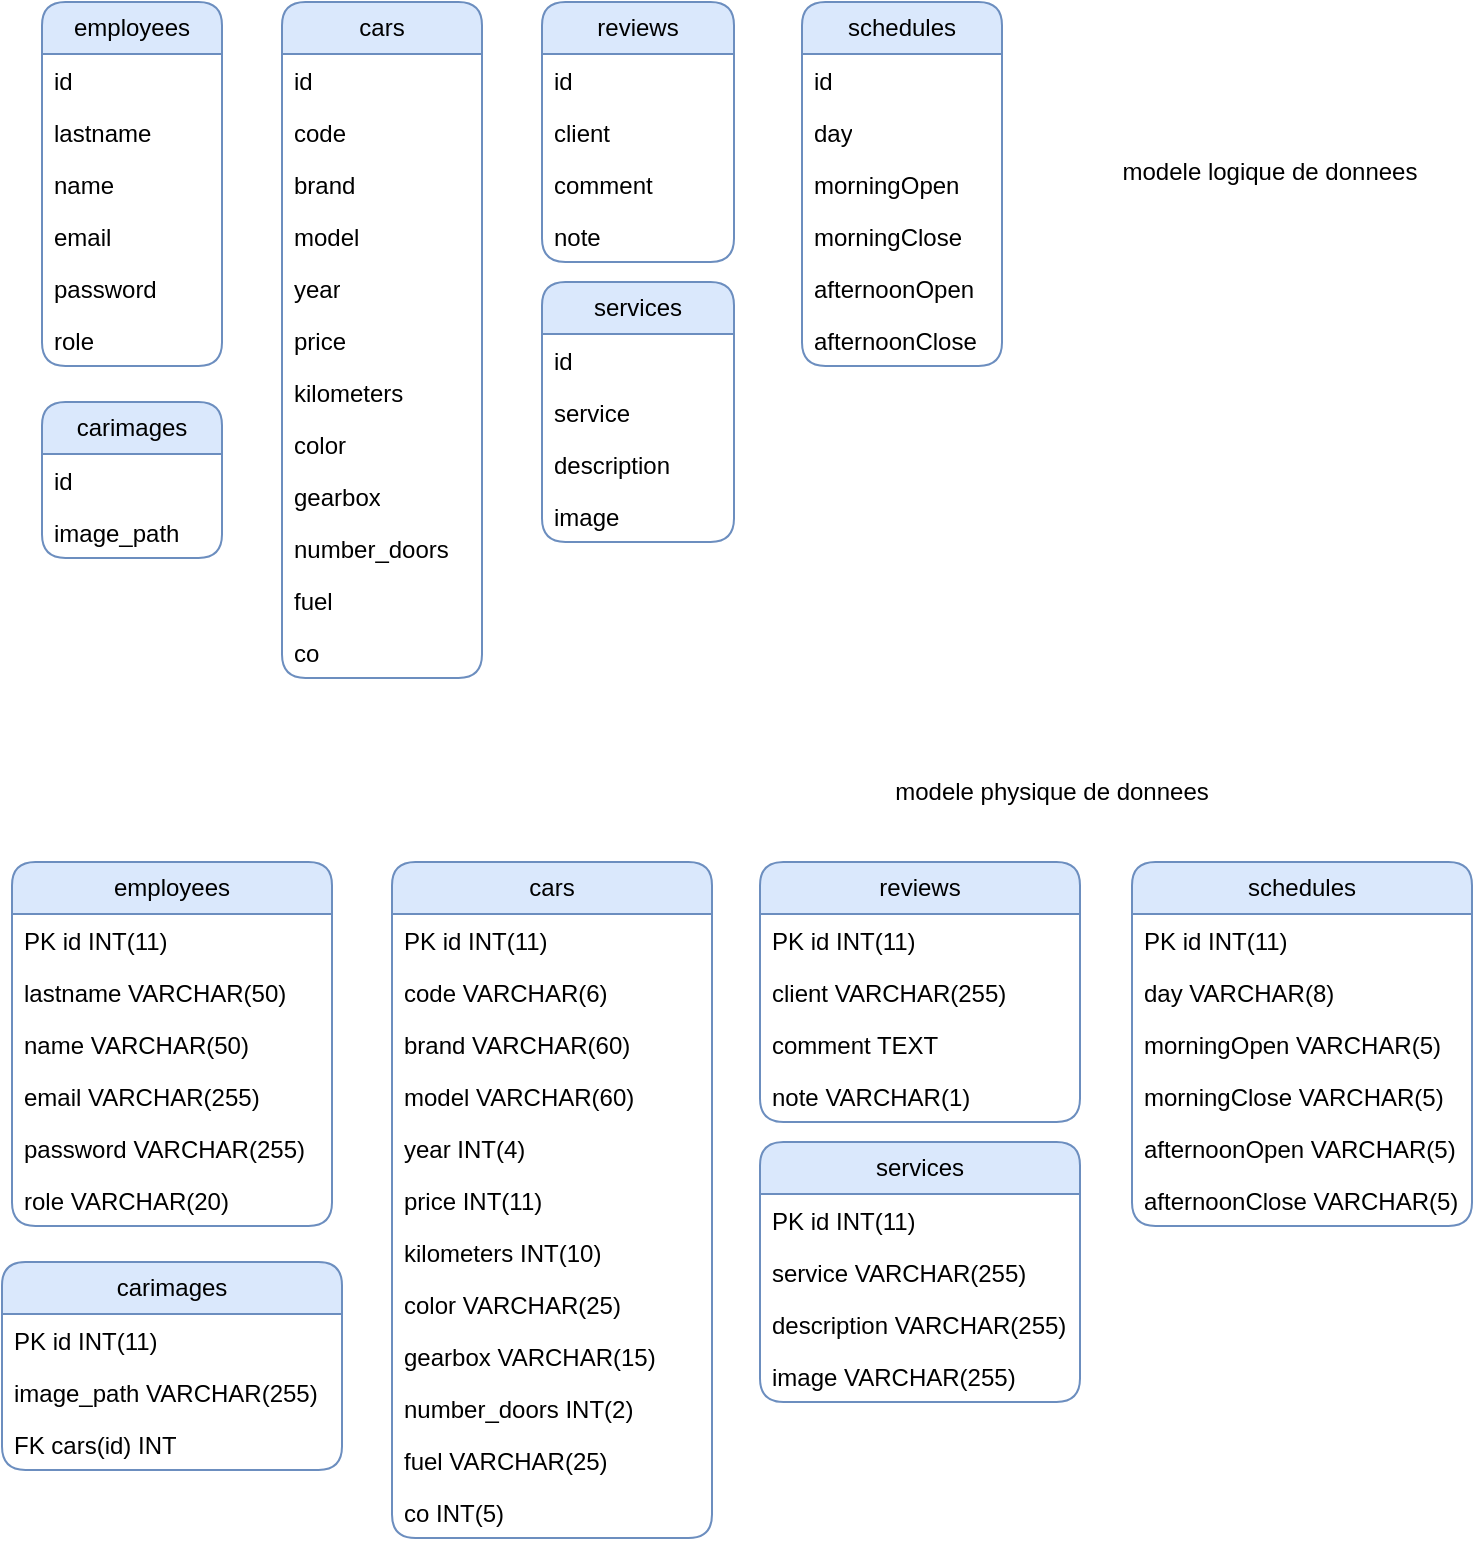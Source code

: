 <mxfile version="21.6.5" type="device">
  <diagram name="Page-1" id="iXULA0m0BFd5c9OlNlwj">
    <mxGraphModel dx="1434" dy="836" grid="1" gridSize="10" guides="1" tooltips="1" connect="1" arrows="1" fold="1" page="1" pageScale="1" pageWidth="827" pageHeight="1169" math="0" shadow="0">
      <root>
        <mxCell id="0" />
        <mxCell id="1" parent="0" />
        <mxCell id="zjjQj5REwBlhekVhIAdk-1" value="employees" style="swimlane;fontStyle=0;childLayout=stackLayout;horizontal=1;startSize=26;horizontalStack=0;resizeParent=1;resizeParentMax=0;resizeLast=0;collapsible=1;marginBottom=0;whiteSpace=wrap;html=1;rounded=1;fillColor=#dae8fc;strokeColor=#6c8ebf;" parent="1" vertex="1">
          <mxGeometry x="65" y="480" width="160" height="182" as="geometry" />
        </mxCell>
        <mxCell id="zjjQj5REwBlhekVhIAdk-2" value="PK id INT(11)" style="text;align=left;verticalAlign=top;spacingLeft=4;spacingRight=4;overflow=hidden;rotatable=0;points=[[0,0.5],[1,0.5]];portConstraint=eastwest;whiteSpace=wrap;html=1;" parent="zjjQj5REwBlhekVhIAdk-1" vertex="1">
          <mxGeometry y="26" width="160" height="26" as="geometry" />
        </mxCell>
        <mxCell id="zjjQj5REwBlhekVhIAdk-3" value="lastname VARCHAR(50)" style="text;align=left;verticalAlign=top;spacingLeft=4;spacingRight=4;overflow=hidden;rotatable=0;points=[[0,0.5],[1,0.5]];portConstraint=eastwest;whiteSpace=wrap;html=1;" parent="zjjQj5REwBlhekVhIAdk-1" vertex="1">
          <mxGeometry y="52" width="160" height="26" as="geometry" />
        </mxCell>
        <mxCell id="zjjQj5REwBlhekVhIAdk-4" value="name VARCHAR(50)" style="text;align=left;verticalAlign=top;spacingLeft=4;spacingRight=4;overflow=hidden;rotatable=0;points=[[0,0.5],[1,0.5]];portConstraint=eastwest;whiteSpace=wrap;html=1;" parent="zjjQj5REwBlhekVhIAdk-1" vertex="1">
          <mxGeometry y="78" width="160" height="26" as="geometry" />
        </mxCell>
        <mxCell id="zjjQj5REwBlhekVhIAdk-5" value="email VARCHAR(255)" style="text;align=left;verticalAlign=top;spacingLeft=4;spacingRight=4;overflow=hidden;rotatable=0;points=[[0,0.5],[1,0.5]];portConstraint=eastwest;whiteSpace=wrap;html=1;" parent="zjjQj5REwBlhekVhIAdk-1" vertex="1">
          <mxGeometry y="104" width="160" height="26" as="geometry" />
        </mxCell>
        <mxCell id="zjjQj5REwBlhekVhIAdk-6" value="password VARCHAR(255)" style="text;align=left;verticalAlign=top;spacingLeft=4;spacingRight=4;overflow=hidden;rotatable=0;points=[[0,0.5],[1,0.5]];portConstraint=eastwest;whiteSpace=wrap;html=1;" parent="zjjQj5REwBlhekVhIAdk-1" vertex="1">
          <mxGeometry y="130" width="160" height="26" as="geometry" />
        </mxCell>
        <mxCell id="zjjQj5REwBlhekVhIAdk-7" value="role VARCHAR(20)" style="text;align=left;verticalAlign=top;spacingLeft=4;spacingRight=4;overflow=hidden;rotatable=0;points=[[0,0.5],[1,0.5]];portConstraint=eastwest;whiteSpace=wrap;html=1;" parent="zjjQj5REwBlhekVhIAdk-1" vertex="1">
          <mxGeometry y="156" width="160" height="26" as="geometry" />
        </mxCell>
        <mxCell id="zjjQj5REwBlhekVhIAdk-8" value="cars" style="swimlane;fontStyle=0;childLayout=stackLayout;horizontal=1;startSize=26;horizontalStack=0;resizeParent=1;resizeParentMax=0;resizeLast=0;collapsible=1;marginBottom=0;whiteSpace=wrap;html=1;rounded=1;fillColor=#dae8fc;strokeColor=#6c8ebf;" parent="1" vertex="1">
          <mxGeometry x="255" y="480" width="160" height="338" as="geometry" />
        </mxCell>
        <mxCell id="zjjQj5REwBlhekVhIAdk-9" value="PK id INT(11)" style="text;align=left;verticalAlign=top;spacingLeft=4;spacingRight=4;overflow=hidden;rotatable=0;points=[[0,0.5],[1,0.5]];portConstraint=eastwest;whiteSpace=wrap;html=1;" parent="zjjQj5REwBlhekVhIAdk-8" vertex="1">
          <mxGeometry y="26" width="160" height="26" as="geometry" />
        </mxCell>
        <mxCell id="zjjQj5REwBlhekVhIAdk-10" value="code VARCHAR(6)" style="text;align=left;verticalAlign=top;spacingLeft=4;spacingRight=4;overflow=hidden;rotatable=0;points=[[0,0.5],[1,0.5]];portConstraint=eastwest;whiteSpace=wrap;html=1;" parent="zjjQj5REwBlhekVhIAdk-8" vertex="1">
          <mxGeometry y="52" width="160" height="26" as="geometry" />
        </mxCell>
        <mxCell id="zjjQj5REwBlhekVhIAdk-11" value="brand VARCHAR(60)" style="text;align=left;verticalAlign=top;spacingLeft=4;spacingRight=4;overflow=hidden;rotatable=0;points=[[0,0.5],[1,0.5]];portConstraint=eastwest;whiteSpace=wrap;html=1;" parent="zjjQj5REwBlhekVhIAdk-8" vertex="1">
          <mxGeometry y="78" width="160" height="26" as="geometry" />
        </mxCell>
        <mxCell id="zjjQj5REwBlhekVhIAdk-12" value="model VARCHAR(60)" style="text;align=left;verticalAlign=top;spacingLeft=4;spacingRight=4;overflow=hidden;rotatable=0;points=[[0,0.5],[1,0.5]];portConstraint=eastwest;whiteSpace=wrap;html=1;" parent="zjjQj5REwBlhekVhIAdk-8" vertex="1">
          <mxGeometry y="104" width="160" height="26" as="geometry" />
        </mxCell>
        <mxCell id="zjjQj5REwBlhekVhIAdk-13" value="year INT(4)" style="text;align=left;verticalAlign=top;spacingLeft=4;spacingRight=4;overflow=hidden;rotatable=0;points=[[0,0.5],[1,0.5]];portConstraint=eastwest;whiteSpace=wrap;html=1;" parent="zjjQj5REwBlhekVhIAdk-8" vertex="1">
          <mxGeometry y="130" width="160" height="26" as="geometry" />
        </mxCell>
        <mxCell id="zjjQj5REwBlhekVhIAdk-14" value="price INT(11)" style="text;align=left;verticalAlign=top;spacingLeft=4;spacingRight=4;overflow=hidden;rotatable=0;points=[[0,0.5],[1,0.5]];portConstraint=eastwest;whiteSpace=wrap;html=1;" parent="zjjQj5REwBlhekVhIAdk-8" vertex="1">
          <mxGeometry y="156" width="160" height="26" as="geometry" />
        </mxCell>
        <mxCell id="zjjQj5REwBlhekVhIAdk-15" value="kilometers INT(10)" style="text;align=left;verticalAlign=top;spacingLeft=4;spacingRight=4;overflow=hidden;rotatable=0;points=[[0,0.5],[1,0.5]];portConstraint=eastwest;whiteSpace=wrap;html=1;" parent="zjjQj5REwBlhekVhIAdk-8" vertex="1">
          <mxGeometry y="182" width="160" height="26" as="geometry" />
        </mxCell>
        <mxCell id="zjjQj5REwBlhekVhIAdk-16" value="color VARCHAR(25)" style="text;align=left;verticalAlign=top;spacingLeft=4;spacingRight=4;overflow=hidden;rotatable=0;points=[[0,0.5],[1,0.5]];portConstraint=eastwest;whiteSpace=wrap;html=1;" parent="zjjQj5REwBlhekVhIAdk-8" vertex="1">
          <mxGeometry y="208" width="160" height="26" as="geometry" />
        </mxCell>
        <mxCell id="zjjQj5REwBlhekVhIAdk-17" value="gearbox VARCHAR(15)" style="text;align=left;verticalAlign=top;spacingLeft=4;spacingRight=4;overflow=hidden;rotatable=0;points=[[0,0.5],[1,0.5]];portConstraint=eastwest;whiteSpace=wrap;html=1;" parent="zjjQj5REwBlhekVhIAdk-8" vertex="1">
          <mxGeometry y="234" width="160" height="26" as="geometry" />
        </mxCell>
        <mxCell id="zjjQj5REwBlhekVhIAdk-18" value="number_doors INT(2)" style="text;align=left;verticalAlign=top;spacingLeft=4;spacingRight=4;overflow=hidden;rotatable=0;points=[[0,0.5],[1,0.5]];portConstraint=eastwest;whiteSpace=wrap;html=1;" parent="zjjQj5REwBlhekVhIAdk-8" vertex="1">
          <mxGeometry y="260" width="160" height="26" as="geometry" />
        </mxCell>
        <mxCell id="zjjQj5REwBlhekVhIAdk-19" value="fuel VARCHAR(25)" style="text;align=left;verticalAlign=top;spacingLeft=4;spacingRight=4;overflow=hidden;rotatable=0;points=[[0,0.5],[1,0.5]];portConstraint=eastwest;whiteSpace=wrap;html=1;" parent="zjjQj5REwBlhekVhIAdk-8" vertex="1">
          <mxGeometry y="286" width="160" height="26" as="geometry" />
        </mxCell>
        <mxCell id="zjjQj5REwBlhekVhIAdk-20" value="co INT(5)" style="text;align=left;verticalAlign=top;spacingLeft=4;spacingRight=4;overflow=hidden;rotatable=0;points=[[0,0.5],[1,0.5]];portConstraint=eastwest;whiteSpace=wrap;html=1;" parent="zjjQj5REwBlhekVhIAdk-8" vertex="1">
          <mxGeometry y="312" width="160" height="26" as="geometry" />
        </mxCell>
        <mxCell id="zjjQj5REwBlhekVhIAdk-21" value="reviews" style="swimlane;fontStyle=0;childLayout=stackLayout;horizontal=1;startSize=26;horizontalStack=0;resizeParent=1;resizeParentMax=0;resizeLast=0;collapsible=1;marginBottom=0;whiteSpace=wrap;html=1;rounded=1;fillColor=#dae8fc;strokeColor=#6c8ebf;" parent="1" vertex="1">
          <mxGeometry x="439" y="480" width="160" height="130" as="geometry" />
        </mxCell>
        <mxCell id="zjjQj5REwBlhekVhIAdk-22" value="PK id INT(11)" style="text;align=left;verticalAlign=top;spacingLeft=4;spacingRight=4;overflow=hidden;rotatable=0;points=[[0,0.5],[1,0.5]];portConstraint=eastwest;whiteSpace=wrap;html=1;" parent="zjjQj5REwBlhekVhIAdk-21" vertex="1">
          <mxGeometry y="26" width="160" height="26" as="geometry" />
        </mxCell>
        <mxCell id="zjjQj5REwBlhekVhIAdk-23" value="client VARCHAR(255)" style="text;align=left;verticalAlign=top;spacingLeft=4;spacingRight=4;overflow=hidden;rotatable=0;points=[[0,0.5],[1,0.5]];portConstraint=eastwest;whiteSpace=wrap;html=1;" parent="zjjQj5REwBlhekVhIAdk-21" vertex="1">
          <mxGeometry y="52" width="160" height="26" as="geometry" />
        </mxCell>
        <mxCell id="zjjQj5REwBlhekVhIAdk-24" value="comment TEXT" style="text;align=left;verticalAlign=top;spacingLeft=4;spacingRight=4;overflow=hidden;rotatable=0;points=[[0,0.5],[1,0.5]];portConstraint=eastwest;whiteSpace=wrap;html=1;" parent="zjjQj5REwBlhekVhIAdk-21" vertex="1">
          <mxGeometry y="78" width="160" height="26" as="geometry" />
        </mxCell>
        <mxCell id="zjjQj5REwBlhekVhIAdk-25" value="note VARCHAR(1)" style="text;align=left;verticalAlign=top;spacingLeft=4;spacingRight=4;overflow=hidden;rotatable=0;points=[[0,0.5],[1,0.5]];portConstraint=eastwest;whiteSpace=wrap;html=1;" parent="zjjQj5REwBlhekVhIAdk-21" vertex="1">
          <mxGeometry y="104" width="160" height="26" as="geometry" />
        </mxCell>
        <mxCell id="zjjQj5REwBlhekVhIAdk-26" value="services" style="swimlane;fontStyle=0;childLayout=stackLayout;horizontal=1;startSize=26;horizontalStack=0;resizeParent=1;resizeParentMax=0;resizeLast=0;collapsible=1;marginBottom=0;whiteSpace=wrap;html=1;rounded=1;fillColor=#dae8fc;strokeColor=#6c8ebf;" parent="1" vertex="1">
          <mxGeometry x="439" y="620" width="160" height="130" as="geometry" />
        </mxCell>
        <mxCell id="zjjQj5REwBlhekVhIAdk-27" value="PK id INT(11)&amp;nbsp;" style="text;align=left;verticalAlign=top;spacingLeft=4;spacingRight=4;overflow=hidden;rotatable=0;points=[[0,0.5],[1,0.5]];portConstraint=eastwest;whiteSpace=wrap;html=1;" parent="zjjQj5REwBlhekVhIAdk-26" vertex="1">
          <mxGeometry y="26" width="160" height="26" as="geometry" />
        </mxCell>
        <mxCell id="zjjQj5REwBlhekVhIAdk-28" value="service VARCHAR(255)" style="text;align=left;verticalAlign=top;spacingLeft=4;spacingRight=4;overflow=hidden;rotatable=0;points=[[0,0.5],[1,0.5]];portConstraint=eastwest;whiteSpace=wrap;html=1;" parent="zjjQj5REwBlhekVhIAdk-26" vertex="1">
          <mxGeometry y="52" width="160" height="26" as="geometry" />
        </mxCell>
        <mxCell id="zjjQj5REwBlhekVhIAdk-29" value="description VARCHAR(255)" style="text;align=left;verticalAlign=top;spacingLeft=4;spacingRight=4;overflow=hidden;rotatable=0;points=[[0,0.5],[1,0.5]];portConstraint=eastwest;whiteSpace=wrap;html=1;" parent="zjjQj5REwBlhekVhIAdk-26" vertex="1">
          <mxGeometry y="78" width="160" height="26" as="geometry" />
        </mxCell>
        <mxCell id="zjjQj5REwBlhekVhIAdk-30" value="image VARCHAR(255)" style="text;align=left;verticalAlign=top;spacingLeft=4;spacingRight=4;overflow=hidden;rotatable=0;points=[[0,0.5],[1,0.5]];portConstraint=eastwest;whiteSpace=wrap;html=1;" parent="zjjQj5REwBlhekVhIAdk-26" vertex="1">
          <mxGeometry y="104" width="160" height="26" as="geometry" />
        </mxCell>
        <mxCell id="zjjQj5REwBlhekVhIAdk-31" value="schedules" style="swimlane;fontStyle=0;childLayout=stackLayout;horizontal=1;startSize=26;horizontalStack=0;resizeParent=1;resizeParentMax=0;resizeLast=0;collapsible=1;marginBottom=0;whiteSpace=wrap;html=1;rounded=1;fillColor=#dae8fc;strokeColor=#6c8ebf;" parent="1" vertex="1">
          <mxGeometry x="625" y="480" width="170" height="182" as="geometry" />
        </mxCell>
        <mxCell id="zjjQj5REwBlhekVhIAdk-32" value="PK id INT(11)" style="text;align=left;verticalAlign=top;spacingLeft=4;spacingRight=4;overflow=hidden;rotatable=0;points=[[0,0.5],[1,0.5]];portConstraint=eastwest;whiteSpace=wrap;html=1;" parent="zjjQj5REwBlhekVhIAdk-31" vertex="1">
          <mxGeometry y="26" width="170" height="26" as="geometry" />
        </mxCell>
        <mxCell id="zjjQj5REwBlhekVhIAdk-33" value="day VARCHAR(8)" style="text;align=left;verticalAlign=top;spacingLeft=4;spacingRight=4;overflow=hidden;rotatable=0;points=[[0,0.5],[1,0.5]];portConstraint=eastwest;whiteSpace=wrap;html=1;" parent="zjjQj5REwBlhekVhIAdk-31" vertex="1">
          <mxGeometry y="52" width="170" height="26" as="geometry" />
        </mxCell>
        <mxCell id="zjjQj5REwBlhekVhIAdk-34" value="morningOpen VARCHAR(5)" style="text;align=left;verticalAlign=top;spacingLeft=4;spacingRight=4;overflow=hidden;rotatable=0;points=[[0,0.5],[1,0.5]];portConstraint=eastwest;whiteSpace=wrap;html=1;" parent="zjjQj5REwBlhekVhIAdk-31" vertex="1">
          <mxGeometry y="78" width="170" height="26" as="geometry" />
        </mxCell>
        <mxCell id="zjjQj5REwBlhekVhIAdk-35" value="morningClose VARCHAR(5)" style="text;align=left;verticalAlign=top;spacingLeft=4;spacingRight=4;overflow=hidden;rotatable=0;points=[[0,0.5],[1,0.5]];portConstraint=eastwest;whiteSpace=wrap;html=1;" parent="zjjQj5REwBlhekVhIAdk-31" vertex="1">
          <mxGeometry y="104" width="170" height="26" as="geometry" />
        </mxCell>
        <mxCell id="zjjQj5REwBlhekVhIAdk-36" value="afternoonOpen VARCHAR(5)" style="text;align=left;verticalAlign=top;spacingLeft=4;spacingRight=4;overflow=hidden;rotatable=0;points=[[0,0.5],[1,0.5]];portConstraint=eastwest;whiteSpace=wrap;html=1;" parent="zjjQj5REwBlhekVhIAdk-31" vertex="1">
          <mxGeometry y="130" width="170" height="26" as="geometry" />
        </mxCell>
        <mxCell id="zjjQj5REwBlhekVhIAdk-37" value="afternoonClose VARCHAR(5)" style="text;align=left;verticalAlign=top;spacingLeft=4;spacingRight=4;overflow=hidden;rotatable=0;points=[[0,0.5],[1,0.5]];portConstraint=eastwest;whiteSpace=wrap;html=1;" parent="zjjQj5REwBlhekVhIAdk-31" vertex="1">
          <mxGeometry y="156" width="170" height="26" as="geometry" />
        </mxCell>
        <mxCell id="zjjQj5REwBlhekVhIAdk-38" value="carimages" style="swimlane;fontStyle=0;childLayout=stackLayout;horizontal=1;startSize=26;horizontalStack=0;resizeParent=1;resizeParentMax=0;resizeLast=0;collapsible=1;marginBottom=0;whiteSpace=wrap;html=1;rounded=1;fillColor=#dae8fc;strokeColor=#6c8ebf;" parent="1" vertex="1">
          <mxGeometry x="60" y="680" width="170" height="104" as="geometry" />
        </mxCell>
        <mxCell id="zjjQj5REwBlhekVhIAdk-39" value="PK id INT(11)" style="text;align=left;verticalAlign=top;spacingLeft=4;spacingRight=4;overflow=hidden;rotatable=0;points=[[0,0.5],[1,0.5]];portConstraint=eastwest;whiteSpace=wrap;html=1;" parent="zjjQj5REwBlhekVhIAdk-38" vertex="1">
          <mxGeometry y="26" width="170" height="26" as="geometry" />
        </mxCell>
        <mxCell id="zjjQj5REwBlhekVhIAdk-40" value="image_path VARCHAR(255)" style="text;align=left;verticalAlign=top;spacingLeft=4;spacingRight=4;overflow=hidden;rotatable=0;points=[[0,0.5],[1,0.5]];portConstraint=eastwest;whiteSpace=wrap;html=1;" parent="zjjQj5REwBlhekVhIAdk-38" vertex="1">
          <mxGeometry y="52" width="170" height="26" as="geometry" />
        </mxCell>
        <mxCell id="uNfSRe2YjUk-4Gi__AZq-1" value="FK cars(id) INT" style="text;align=left;verticalAlign=top;spacingLeft=4;spacingRight=4;overflow=hidden;rotatable=0;points=[[0,0.5],[1,0.5]];portConstraint=eastwest;whiteSpace=wrap;html=1;" vertex="1" parent="zjjQj5REwBlhekVhIAdk-38">
          <mxGeometry y="78" width="170" height="26" as="geometry" />
        </mxCell>
        <mxCell id="YCO_jgexG7Z6aUbR4PIs-1" value="employees" style="swimlane;fontStyle=0;childLayout=stackLayout;horizontal=1;startSize=26;horizontalStack=0;resizeParent=1;resizeParentMax=0;resizeLast=0;collapsible=1;marginBottom=0;whiteSpace=wrap;html=1;rounded=1;fillColor=#dae8fc;strokeColor=#6c8ebf;" parent="1" vertex="1">
          <mxGeometry x="80" y="50" width="90" height="182" as="geometry" />
        </mxCell>
        <mxCell id="YCO_jgexG7Z6aUbR4PIs-2" value="id&amp;nbsp;" style="text;align=left;verticalAlign=top;spacingLeft=4;spacingRight=4;overflow=hidden;rotatable=0;points=[[0,0.5],[1,0.5]];portConstraint=eastwest;whiteSpace=wrap;html=1;" parent="YCO_jgexG7Z6aUbR4PIs-1" vertex="1">
          <mxGeometry y="26" width="90" height="26" as="geometry" />
        </mxCell>
        <mxCell id="YCO_jgexG7Z6aUbR4PIs-3" value="lastname&amp;nbsp;" style="text;align=left;verticalAlign=top;spacingLeft=4;spacingRight=4;overflow=hidden;rotatable=0;points=[[0,0.5],[1,0.5]];portConstraint=eastwest;whiteSpace=wrap;html=1;" parent="YCO_jgexG7Z6aUbR4PIs-1" vertex="1">
          <mxGeometry y="52" width="90" height="26" as="geometry" />
        </mxCell>
        <mxCell id="YCO_jgexG7Z6aUbR4PIs-4" value="name" style="text;align=left;verticalAlign=top;spacingLeft=4;spacingRight=4;overflow=hidden;rotatable=0;points=[[0,0.5],[1,0.5]];portConstraint=eastwest;whiteSpace=wrap;html=1;" parent="YCO_jgexG7Z6aUbR4PIs-1" vertex="1">
          <mxGeometry y="78" width="90" height="26" as="geometry" />
        </mxCell>
        <mxCell id="YCO_jgexG7Z6aUbR4PIs-5" value="email" style="text;align=left;verticalAlign=top;spacingLeft=4;spacingRight=4;overflow=hidden;rotatable=0;points=[[0,0.5],[1,0.5]];portConstraint=eastwest;whiteSpace=wrap;html=1;" parent="YCO_jgexG7Z6aUbR4PIs-1" vertex="1">
          <mxGeometry y="104" width="90" height="26" as="geometry" />
        </mxCell>
        <mxCell id="YCO_jgexG7Z6aUbR4PIs-6" value="password" style="text;align=left;verticalAlign=top;spacingLeft=4;spacingRight=4;overflow=hidden;rotatable=0;points=[[0,0.5],[1,0.5]];portConstraint=eastwest;whiteSpace=wrap;html=1;" parent="YCO_jgexG7Z6aUbR4PIs-1" vertex="1">
          <mxGeometry y="130" width="90" height="26" as="geometry" />
        </mxCell>
        <mxCell id="YCO_jgexG7Z6aUbR4PIs-7" value="role&amp;nbsp;" style="text;align=left;verticalAlign=top;spacingLeft=4;spacingRight=4;overflow=hidden;rotatable=0;points=[[0,0.5],[1,0.5]];portConstraint=eastwest;whiteSpace=wrap;html=1;" parent="YCO_jgexG7Z6aUbR4PIs-1" vertex="1">
          <mxGeometry y="156" width="90" height="26" as="geometry" />
        </mxCell>
        <mxCell id="YCO_jgexG7Z6aUbR4PIs-8" value="cars" style="swimlane;fontStyle=0;childLayout=stackLayout;horizontal=1;startSize=26;horizontalStack=0;resizeParent=1;resizeParentMax=0;resizeLast=0;collapsible=1;marginBottom=0;whiteSpace=wrap;html=1;rounded=1;fillColor=#dae8fc;strokeColor=#6c8ebf;" parent="1" vertex="1">
          <mxGeometry x="200" y="50" width="100" height="338" as="geometry" />
        </mxCell>
        <mxCell id="YCO_jgexG7Z6aUbR4PIs-9" value="id&amp;nbsp;" style="text;align=left;verticalAlign=top;spacingLeft=4;spacingRight=4;overflow=hidden;rotatable=0;points=[[0,0.5],[1,0.5]];portConstraint=eastwest;whiteSpace=wrap;html=1;" parent="YCO_jgexG7Z6aUbR4PIs-8" vertex="1">
          <mxGeometry y="26" width="100" height="26" as="geometry" />
        </mxCell>
        <mxCell id="YCO_jgexG7Z6aUbR4PIs-10" value="code&amp;nbsp;" style="text;align=left;verticalAlign=top;spacingLeft=4;spacingRight=4;overflow=hidden;rotatable=0;points=[[0,0.5],[1,0.5]];portConstraint=eastwest;whiteSpace=wrap;html=1;" parent="YCO_jgexG7Z6aUbR4PIs-8" vertex="1">
          <mxGeometry y="52" width="100" height="26" as="geometry" />
        </mxCell>
        <mxCell id="YCO_jgexG7Z6aUbR4PIs-11" value="brand" style="text;align=left;verticalAlign=top;spacingLeft=4;spacingRight=4;overflow=hidden;rotatable=0;points=[[0,0.5],[1,0.5]];portConstraint=eastwest;whiteSpace=wrap;html=1;" parent="YCO_jgexG7Z6aUbR4PIs-8" vertex="1">
          <mxGeometry y="78" width="100" height="26" as="geometry" />
        </mxCell>
        <mxCell id="YCO_jgexG7Z6aUbR4PIs-12" value="model" style="text;align=left;verticalAlign=top;spacingLeft=4;spacingRight=4;overflow=hidden;rotatable=0;points=[[0,0.5],[1,0.5]];portConstraint=eastwest;whiteSpace=wrap;html=1;" parent="YCO_jgexG7Z6aUbR4PIs-8" vertex="1">
          <mxGeometry y="104" width="100" height="26" as="geometry" />
        </mxCell>
        <mxCell id="YCO_jgexG7Z6aUbR4PIs-13" value="year" style="text;align=left;verticalAlign=top;spacingLeft=4;spacingRight=4;overflow=hidden;rotatable=0;points=[[0,0.5],[1,0.5]];portConstraint=eastwest;whiteSpace=wrap;html=1;" parent="YCO_jgexG7Z6aUbR4PIs-8" vertex="1">
          <mxGeometry y="130" width="100" height="26" as="geometry" />
        </mxCell>
        <mxCell id="YCO_jgexG7Z6aUbR4PIs-14" value="price" style="text;align=left;verticalAlign=top;spacingLeft=4;spacingRight=4;overflow=hidden;rotatable=0;points=[[0,0.5],[1,0.5]];portConstraint=eastwest;whiteSpace=wrap;html=1;" parent="YCO_jgexG7Z6aUbR4PIs-8" vertex="1">
          <mxGeometry y="156" width="100" height="26" as="geometry" />
        </mxCell>
        <mxCell id="YCO_jgexG7Z6aUbR4PIs-15" value="kilometers" style="text;align=left;verticalAlign=top;spacingLeft=4;spacingRight=4;overflow=hidden;rotatable=0;points=[[0,0.5],[1,0.5]];portConstraint=eastwest;whiteSpace=wrap;html=1;" parent="YCO_jgexG7Z6aUbR4PIs-8" vertex="1">
          <mxGeometry y="182" width="100" height="26" as="geometry" />
        </mxCell>
        <mxCell id="YCO_jgexG7Z6aUbR4PIs-16" value="color" style="text;align=left;verticalAlign=top;spacingLeft=4;spacingRight=4;overflow=hidden;rotatable=0;points=[[0,0.5],[1,0.5]];portConstraint=eastwest;whiteSpace=wrap;html=1;" parent="YCO_jgexG7Z6aUbR4PIs-8" vertex="1">
          <mxGeometry y="208" width="100" height="26" as="geometry" />
        </mxCell>
        <mxCell id="YCO_jgexG7Z6aUbR4PIs-17" value="gearbox" style="text;align=left;verticalAlign=top;spacingLeft=4;spacingRight=4;overflow=hidden;rotatable=0;points=[[0,0.5],[1,0.5]];portConstraint=eastwest;whiteSpace=wrap;html=1;" parent="YCO_jgexG7Z6aUbR4PIs-8" vertex="1">
          <mxGeometry y="234" width="100" height="26" as="geometry" />
        </mxCell>
        <mxCell id="YCO_jgexG7Z6aUbR4PIs-18" value="number_doors" style="text;align=left;verticalAlign=top;spacingLeft=4;spacingRight=4;overflow=hidden;rotatable=0;points=[[0,0.5],[1,0.5]];portConstraint=eastwest;whiteSpace=wrap;html=1;" parent="YCO_jgexG7Z6aUbR4PIs-8" vertex="1">
          <mxGeometry y="260" width="100" height="26" as="geometry" />
        </mxCell>
        <mxCell id="YCO_jgexG7Z6aUbR4PIs-19" value="fuel" style="text;align=left;verticalAlign=top;spacingLeft=4;spacingRight=4;overflow=hidden;rotatable=0;points=[[0,0.5],[1,0.5]];portConstraint=eastwest;whiteSpace=wrap;html=1;" parent="YCO_jgexG7Z6aUbR4PIs-8" vertex="1">
          <mxGeometry y="286" width="100" height="26" as="geometry" />
        </mxCell>
        <mxCell id="YCO_jgexG7Z6aUbR4PIs-20" value="co" style="text;align=left;verticalAlign=top;spacingLeft=4;spacingRight=4;overflow=hidden;rotatable=0;points=[[0,0.5],[1,0.5]];portConstraint=eastwest;whiteSpace=wrap;html=1;" parent="YCO_jgexG7Z6aUbR4PIs-8" vertex="1">
          <mxGeometry y="312" width="100" height="26" as="geometry" />
        </mxCell>
        <mxCell id="YCO_jgexG7Z6aUbR4PIs-21" value="reviews" style="swimlane;fontStyle=0;childLayout=stackLayout;horizontal=1;startSize=26;horizontalStack=0;resizeParent=1;resizeParentMax=0;resizeLast=0;collapsible=1;marginBottom=0;whiteSpace=wrap;html=1;rounded=1;fillColor=#dae8fc;strokeColor=#6c8ebf;" parent="1" vertex="1">
          <mxGeometry x="330" y="50" width="96" height="130" as="geometry" />
        </mxCell>
        <mxCell id="YCO_jgexG7Z6aUbR4PIs-22" value="id&amp;nbsp;" style="text;align=left;verticalAlign=top;spacingLeft=4;spacingRight=4;overflow=hidden;rotatable=0;points=[[0,0.5],[1,0.5]];portConstraint=eastwest;whiteSpace=wrap;html=1;" parent="YCO_jgexG7Z6aUbR4PIs-21" vertex="1">
          <mxGeometry y="26" width="96" height="26" as="geometry" />
        </mxCell>
        <mxCell id="YCO_jgexG7Z6aUbR4PIs-23" value="client&amp;nbsp;" style="text;align=left;verticalAlign=top;spacingLeft=4;spacingRight=4;overflow=hidden;rotatable=0;points=[[0,0.5],[1,0.5]];portConstraint=eastwest;whiteSpace=wrap;html=1;" parent="YCO_jgexG7Z6aUbR4PIs-21" vertex="1">
          <mxGeometry y="52" width="96" height="26" as="geometry" />
        </mxCell>
        <mxCell id="YCO_jgexG7Z6aUbR4PIs-24" value="comment&amp;nbsp;" style="text;align=left;verticalAlign=top;spacingLeft=4;spacingRight=4;overflow=hidden;rotatable=0;points=[[0,0.5],[1,0.5]];portConstraint=eastwest;whiteSpace=wrap;html=1;" parent="YCO_jgexG7Z6aUbR4PIs-21" vertex="1">
          <mxGeometry y="78" width="96" height="26" as="geometry" />
        </mxCell>
        <mxCell id="YCO_jgexG7Z6aUbR4PIs-25" value="note" style="text;align=left;verticalAlign=top;spacingLeft=4;spacingRight=4;overflow=hidden;rotatable=0;points=[[0,0.5],[1,0.5]];portConstraint=eastwest;whiteSpace=wrap;html=1;" parent="YCO_jgexG7Z6aUbR4PIs-21" vertex="1">
          <mxGeometry y="104" width="96" height="26" as="geometry" />
        </mxCell>
        <mxCell id="YCO_jgexG7Z6aUbR4PIs-26" value="services" style="swimlane;fontStyle=0;childLayout=stackLayout;horizontal=1;startSize=26;horizontalStack=0;resizeParent=1;resizeParentMax=0;resizeLast=0;collapsible=1;marginBottom=0;whiteSpace=wrap;html=1;rounded=1;fillColor=#dae8fc;strokeColor=#6c8ebf;" parent="1" vertex="1">
          <mxGeometry x="330" y="190" width="96" height="130" as="geometry" />
        </mxCell>
        <mxCell id="YCO_jgexG7Z6aUbR4PIs-27" value="id" style="text;align=left;verticalAlign=top;spacingLeft=4;spacingRight=4;overflow=hidden;rotatable=0;points=[[0,0.5],[1,0.5]];portConstraint=eastwest;whiteSpace=wrap;html=1;" parent="YCO_jgexG7Z6aUbR4PIs-26" vertex="1">
          <mxGeometry y="26" width="96" height="26" as="geometry" />
        </mxCell>
        <mxCell id="YCO_jgexG7Z6aUbR4PIs-28" value="service" style="text;align=left;verticalAlign=top;spacingLeft=4;spacingRight=4;overflow=hidden;rotatable=0;points=[[0,0.5],[1,0.5]];portConstraint=eastwest;whiteSpace=wrap;html=1;" parent="YCO_jgexG7Z6aUbR4PIs-26" vertex="1">
          <mxGeometry y="52" width="96" height="26" as="geometry" />
        </mxCell>
        <mxCell id="YCO_jgexG7Z6aUbR4PIs-29" value="description" style="text;align=left;verticalAlign=top;spacingLeft=4;spacingRight=4;overflow=hidden;rotatable=0;points=[[0,0.5],[1,0.5]];portConstraint=eastwest;whiteSpace=wrap;html=1;" parent="YCO_jgexG7Z6aUbR4PIs-26" vertex="1">
          <mxGeometry y="78" width="96" height="26" as="geometry" />
        </mxCell>
        <mxCell id="YCO_jgexG7Z6aUbR4PIs-30" value="image" style="text;align=left;verticalAlign=top;spacingLeft=4;spacingRight=4;overflow=hidden;rotatable=0;points=[[0,0.5],[1,0.5]];portConstraint=eastwest;whiteSpace=wrap;html=1;" parent="YCO_jgexG7Z6aUbR4PIs-26" vertex="1">
          <mxGeometry y="104" width="96" height="26" as="geometry" />
        </mxCell>
        <mxCell id="YCO_jgexG7Z6aUbR4PIs-31" value="schedules" style="swimlane;fontStyle=0;childLayout=stackLayout;horizontal=1;startSize=26;horizontalStack=0;resizeParent=1;resizeParentMax=0;resizeLast=0;collapsible=1;marginBottom=0;whiteSpace=wrap;html=1;rounded=1;fillColor=#dae8fc;strokeColor=#6c8ebf;" parent="1" vertex="1">
          <mxGeometry x="460" y="50" width="100" height="182" as="geometry" />
        </mxCell>
        <mxCell id="YCO_jgexG7Z6aUbR4PIs-32" value="id" style="text;align=left;verticalAlign=top;spacingLeft=4;spacingRight=4;overflow=hidden;rotatable=0;points=[[0,0.5],[1,0.5]];portConstraint=eastwest;whiteSpace=wrap;html=1;" parent="YCO_jgexG7Z6aUbR4PIs-31" vertex="1">
          <mxGeometry y="26" width="100" height="26" as="geometry" />
        </mxCell>
        <mxCell id="YCO_jgexG7Z6aUbR4PIs-33" value="day" style="text;align=left;verticalAlign=top;spacingLeft=4;spacingRight=4;overflow=hidden;rotatable=0;points=[[0,0.5],[1,0.5]];portConstraint=eastwest;whiteSpace=wrap;html=1;" parent="YCO_jgexG7Z6aUbR4PIs-31" vertex="1">
          <mxGeometry y="52" width="100" height="26" as="geometry" />
        </mxCell>
        <mxCell id="YCO_jgexG7Z6aUbR4PIs-34" value="morningOpen" style="text;align=left;verticalAlign=top;spacingLeft=4;spacingRight=4;overflow=hidden;rotatable=0;points=[[0,0.5],[1,0.5]];portConstraint=eastwest;whiteSpace=wrap;html=1;" parent="YCO_jgexG7Z6aUbR4PIs-31" vertex="1">
          <mxGeometry y="78" width="100" height="26" as="geometry" />
        </mxCell>
        <mxCell id="YCO_jgexG7Z6aUbR4PIs-35" value="morningClose" style="text;align=left;verticalAlign=top;spacingLeft=4;spacingRight=4;overflow=hidden;rotatable=0;points=[[0,0.5],[1,0.5]];portConstraint=eastwest;whiteSpace=wrap;html=1;" parent="YCO_jgexG7Z6aUbR4PIs-31" vertex="1">
          <mxGeometry y="104" width="100" height="26" as="geometry" />
        </mxCell>
        <mxCell id="YCO_jgexG7Z6aUbR4PIs-36" value="afternoonOpen" style="text;align=left;verticalAlign=top;spacingLeft=4;spacingRight=4;overflow=hidden;rotatable=0;points=[[0,0.5],[1,0.5]];portConstraint=eastwest;whiteSpace=wrap;html=1;" parent="YCO_jgexG7Z6aUbR4PIs-31" vertex="1">
          <mxGeometry y="130" width="100" height="26" as="geometry" />
        </mxCell>
        <mxCell id="YCO_jgexG7Z6aUbR4PIs-37" value="afternoonClose" style="text;align=left;verticalAlign=top;spacingLeft=4;spacingRight=4;overflow=hidden;rotatable=0;points=[[0,0.5],[1,0.5]];portConstraint=eastwest;whiteSpace=wrap;html=1;" parent="YCO_jgexG7Z6aUbR4PIs-31" vertex="1">
          <mxGeometry y="156" width="100" height="26" as="geometry" />
        </mxCell>
        <mxCell id="YCO_jgexG7Z6aUbR4PIs-38" value="carimages" style="swimlane;fontStyle=0;childLayout=stackLayout;horizontal=1;startSize=26;horizontalStack=0;resizeParent=1;resizeParentMax=0;resizeLast=0;collapsible=1;marginBottom=0;whiteSpace=wrap;html=1;rounded=1;fillColor=#dae8fc;strokeColor=#6c8ebf;" parent="1" vertex="1">
          <mxGeometry x="80" y="250" width="90" height="78" as="geometry" />
        </mxCell>
        <mxCell id="YCO_jgexG7Z6aUbR4PIs-39" value="id&amp;nbsp;" style="text;align=left;verticalAlign=top;spacingLeft=4;spacingRight=4;overflow=hidden;rotatable=0;points=[[0,0.5],[1,0.5]];portConstraint=eastwest;whiteSpace=wrap;html=1;" parent="YCO_jgexG7Z6aUbR4PIs-38" vertex="1">
          <mxGeometry y="26" width="90" height="26" as="geometry" />
        </mxCell>
        <mxCell id="YCO_jgexG7Z6aUbR4PIs-40" value="image_path" style="text;align=left;verticalAlign=top;spacingLeft=4;spacingRight=4;overflow=hidden;rotatable=0;points=[[0,0.5],[1,0.5]];portConstraint=eastwest;whiteSpace=wrap;html=1;" parent="YCO_jgexG7Z6aUbR4PIs-38" vertex="1">
          <mxGeometry y="52" width="90" height="26" as="geometry" />
        </mxCell>
        <mxCell id="j5WO9MWpwxkfEhAIazEh-1" value="modele logique de donnees" style="text;html=1;strokeColor=none;fillColor=none;align=center;verticalAlign=middle;whiteSpace=wrap;rounded=0;" parent="1" vertex="1">
          <mxGeometry x="599" y="120" width="190" height="30" as="geometry" />
        </mxCell>
        <mxCell id="j5WO9MWpwxkfEhAIazEh-2" value="modele physique de donnees" style="text;html=1;strokeColor=none;fillColor=none;align=center;verticalAlign=middle;whiteSpace=wrap;rounded=0;" parent="1" vertex="1">
          <mxGeometry x="490" y="430" width="190" height="30" as="geometry" />
        </mxCell>
      </root>
    </mxGraphModel>
  </diagram>
</mxfile>
